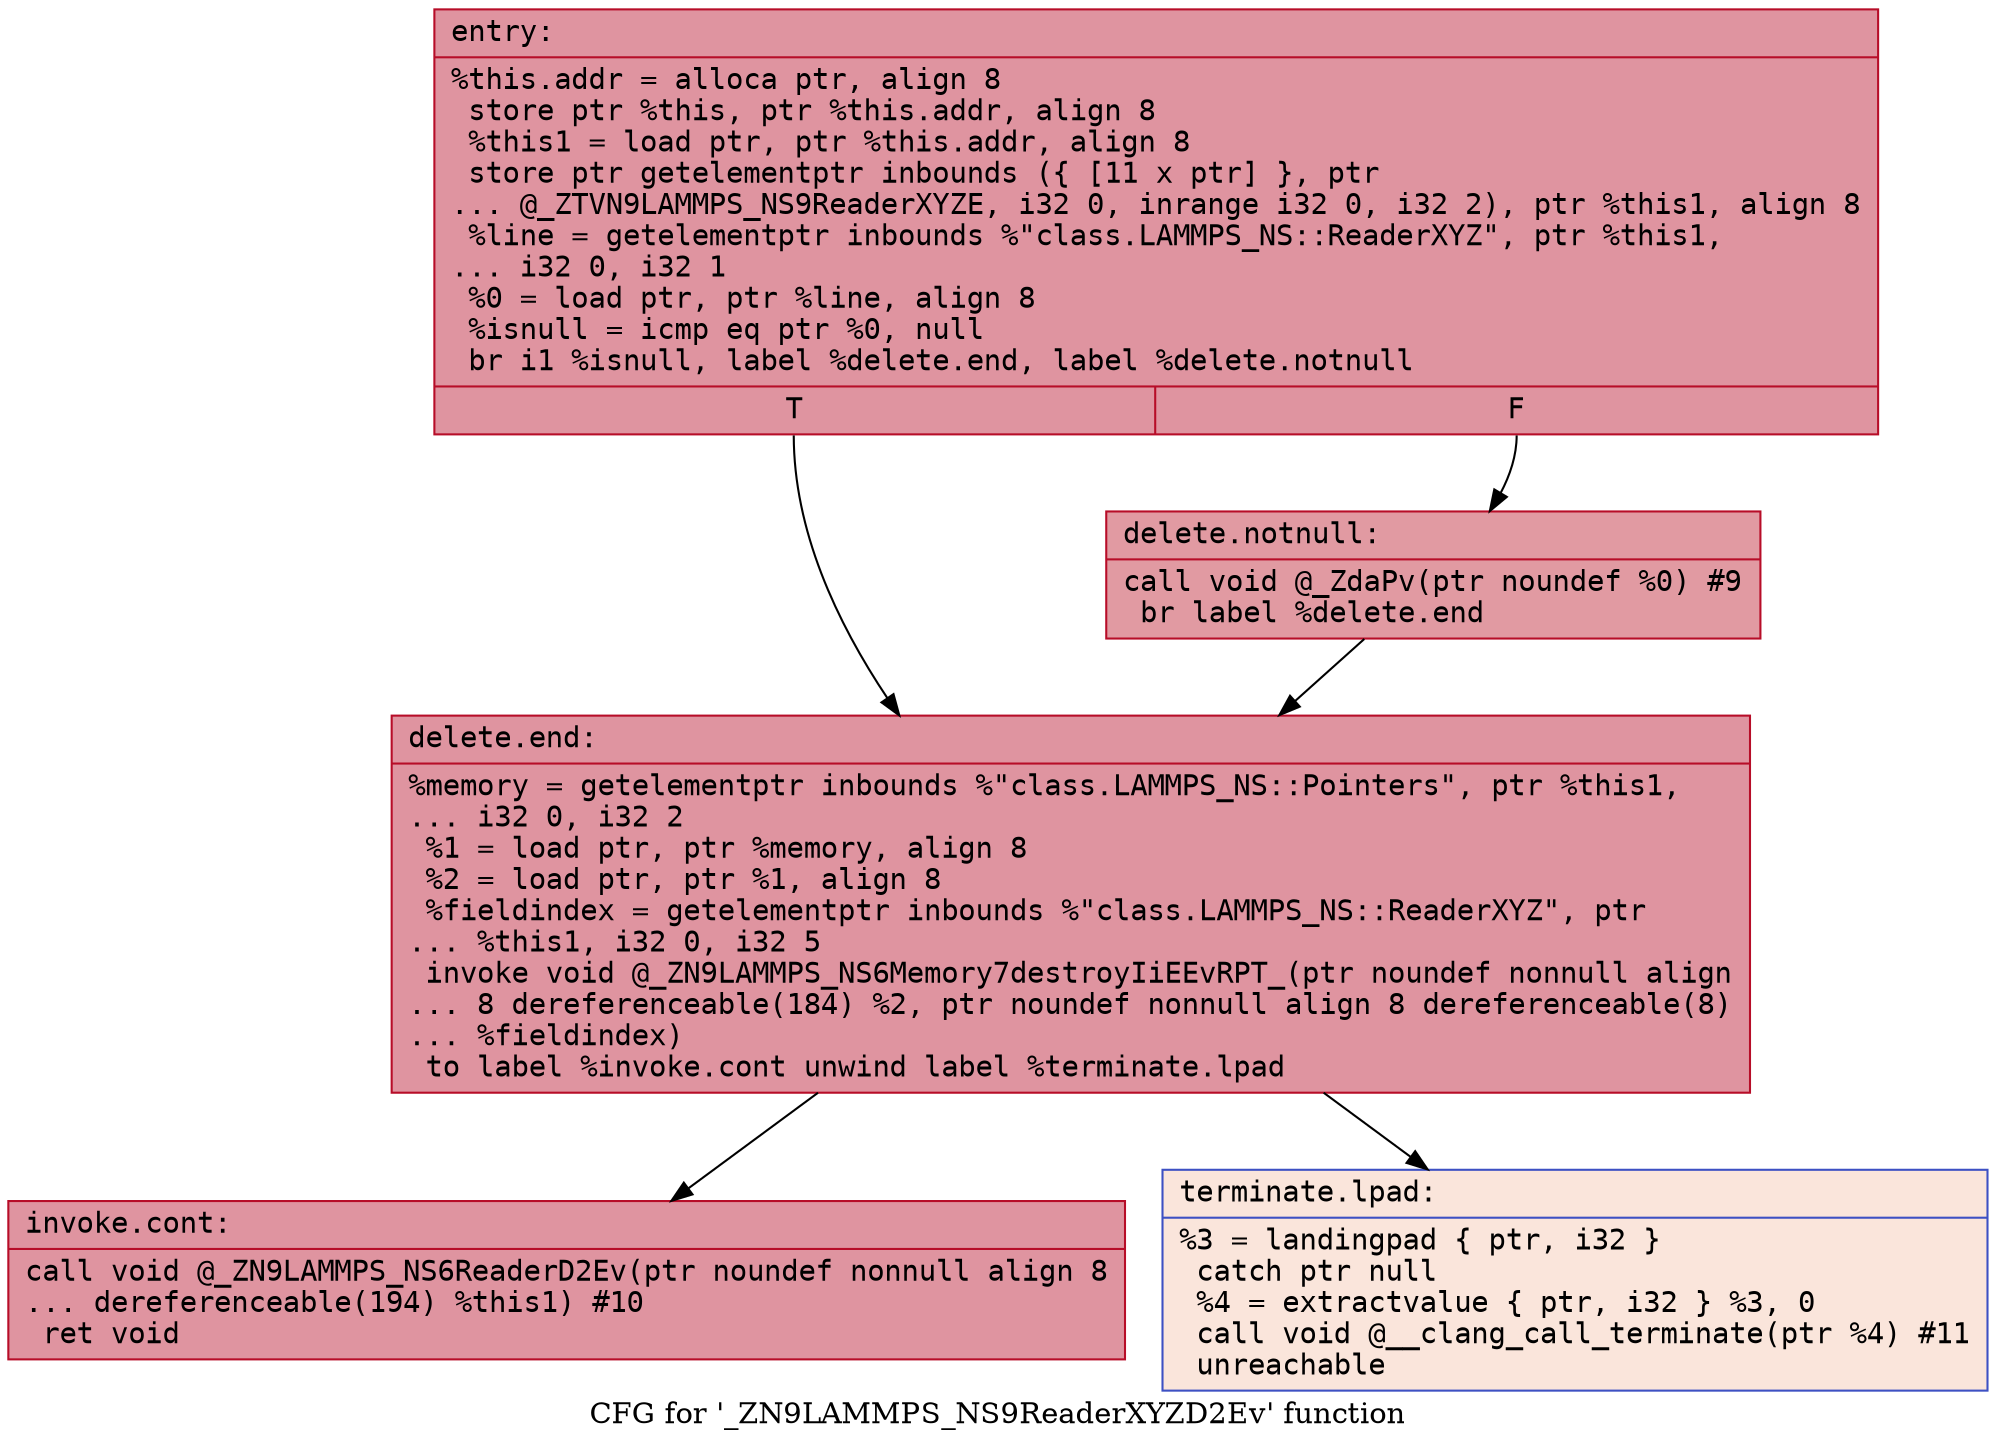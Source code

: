 digraph "CFG for '_ZN9LAMMPS_NS9ReaderXYZD2Ev' function" {
	label="CFG for '_ZN9LAMMPS_NS9ReaderXYZD2Ev' function";

	Node0x55815b88add0 [shape=record,color="#b70d28ff", style=filled, fillcolor="#b70d2870" fontname="Courier",label="{entry:\l|  %this.addr = alloca ptr, align 8\l  store ptr %this, ptr %this.addr, align 8\l  %this1 = load ptr, ptr %this.addr, align 8\l  store ptr getelementptr inbounds (\{ [11 x ptr] \}, ptr\l... @_ZTVN9LAMMPS_NS9ReaderXYZE, i32 0, inrange i32 0, i32 2), ptr %this1, align 8\l  %line = getelementptr inbounds %\"class.LAMMPS_NS::ReaderXYZ\", ptr %this1,\l... i32 0, i32 1\l  %0 = load ptr, ptr %line, align 8\l  %isnull = icmp eq ptr %0, null\l  br i1 %isnull, label %delete.end, label %delete.notnull\l|{<s0>T|<s1>F}}"];
	Node0x55815b88add0:s0 -> Node0x55815b88b120[tooltip="entry -> delete.end\nProbability 37.50%" ];
	Node0x55815b88add0:s1 -> Node0x55815b88b170[tooltip="entry -> delete.notnull\nProbability 62.50%" ];
	Node0x55815b88b170 [shape=record,color="#b70d28ff", style=filled, fillcolor="#bb1b2c70" fontname="Courier",label="{delete.notnull:\l|  call void @_ZdaPv(ptr noundef %0) #9\l  br label %delete.end\l}"];
	Node0x55815b88b170 -> Node0x55815b88b120[tooltip="delete.notnull -> delete.end\nProbability 100.00%" ];
	Node0x55815b88b120 [shape=record,color="#b70d28ff", style=filled, fillcolor="#b70d2870" fontname="Courier",label="{delete.end:\l|  %memory = getelementptr inbounds %\"class.LAMMPS_NS::Pointers\", ptr %this1,\l... i32 0, i32 2\l  %1 = load ptr, ptr %memory, align 8\l  %2 = load ptr, ptr %1, align 8\l  %fieldindex = getelementptr inbounds %\"class.LAMMPS_NS::ReaderXYZ\", ptr\l... %this1, i32 0, i32 5\l  invoke void @_ZN9LAMMPS_NS6Memory7destroyIiEEvRPT_(ptr noundef nonnull align\l... 8 dereferenceable(184) %2, ptr noundef nonnull align 8 dereferenceable(8)\l... %fieldindex)\l          to label %invoke.cont unwind label %terminate.lpad\l}"];
	Node0x55815b88b120 -> Node0x55815b88be80[tooltip="delete.end -> invoke.cont\nProbability 100.00%" ];
	Node0x55815b88b120 -> Node0x55815b88bf00[tooltip="delete.end -> terminate.lpad\nProbability 0.00%" ];
	Node0x55815b88be80 [shape=record,color="#b70d28ff", style=filled, fillcolor="#b70d2870" fontname="Courier",label="{invoke.cont:\l|  call void @_ZN9LAMMPS_NS6ReaderD2Ev(ptr noundef nonnull align 8\l... dereferenceable(194) %this1) #10\l  ret void\l}"];
	Node0x55815b88bf00 [shape=record,color="#3d50c3ff", style=filled, fillcolor="#f4c5ad70" fontname="Courier",label="{terminate.lpad:\l|  %3 = landingpad \{ ptr, i32 \}\l          catch ptr null\l  %4 = extractvalue \{ ptr, i32 \} %3, 0\l  call void @__clang_call_terminate(ptr %4) #11\l  unreachable\l}"];
}
